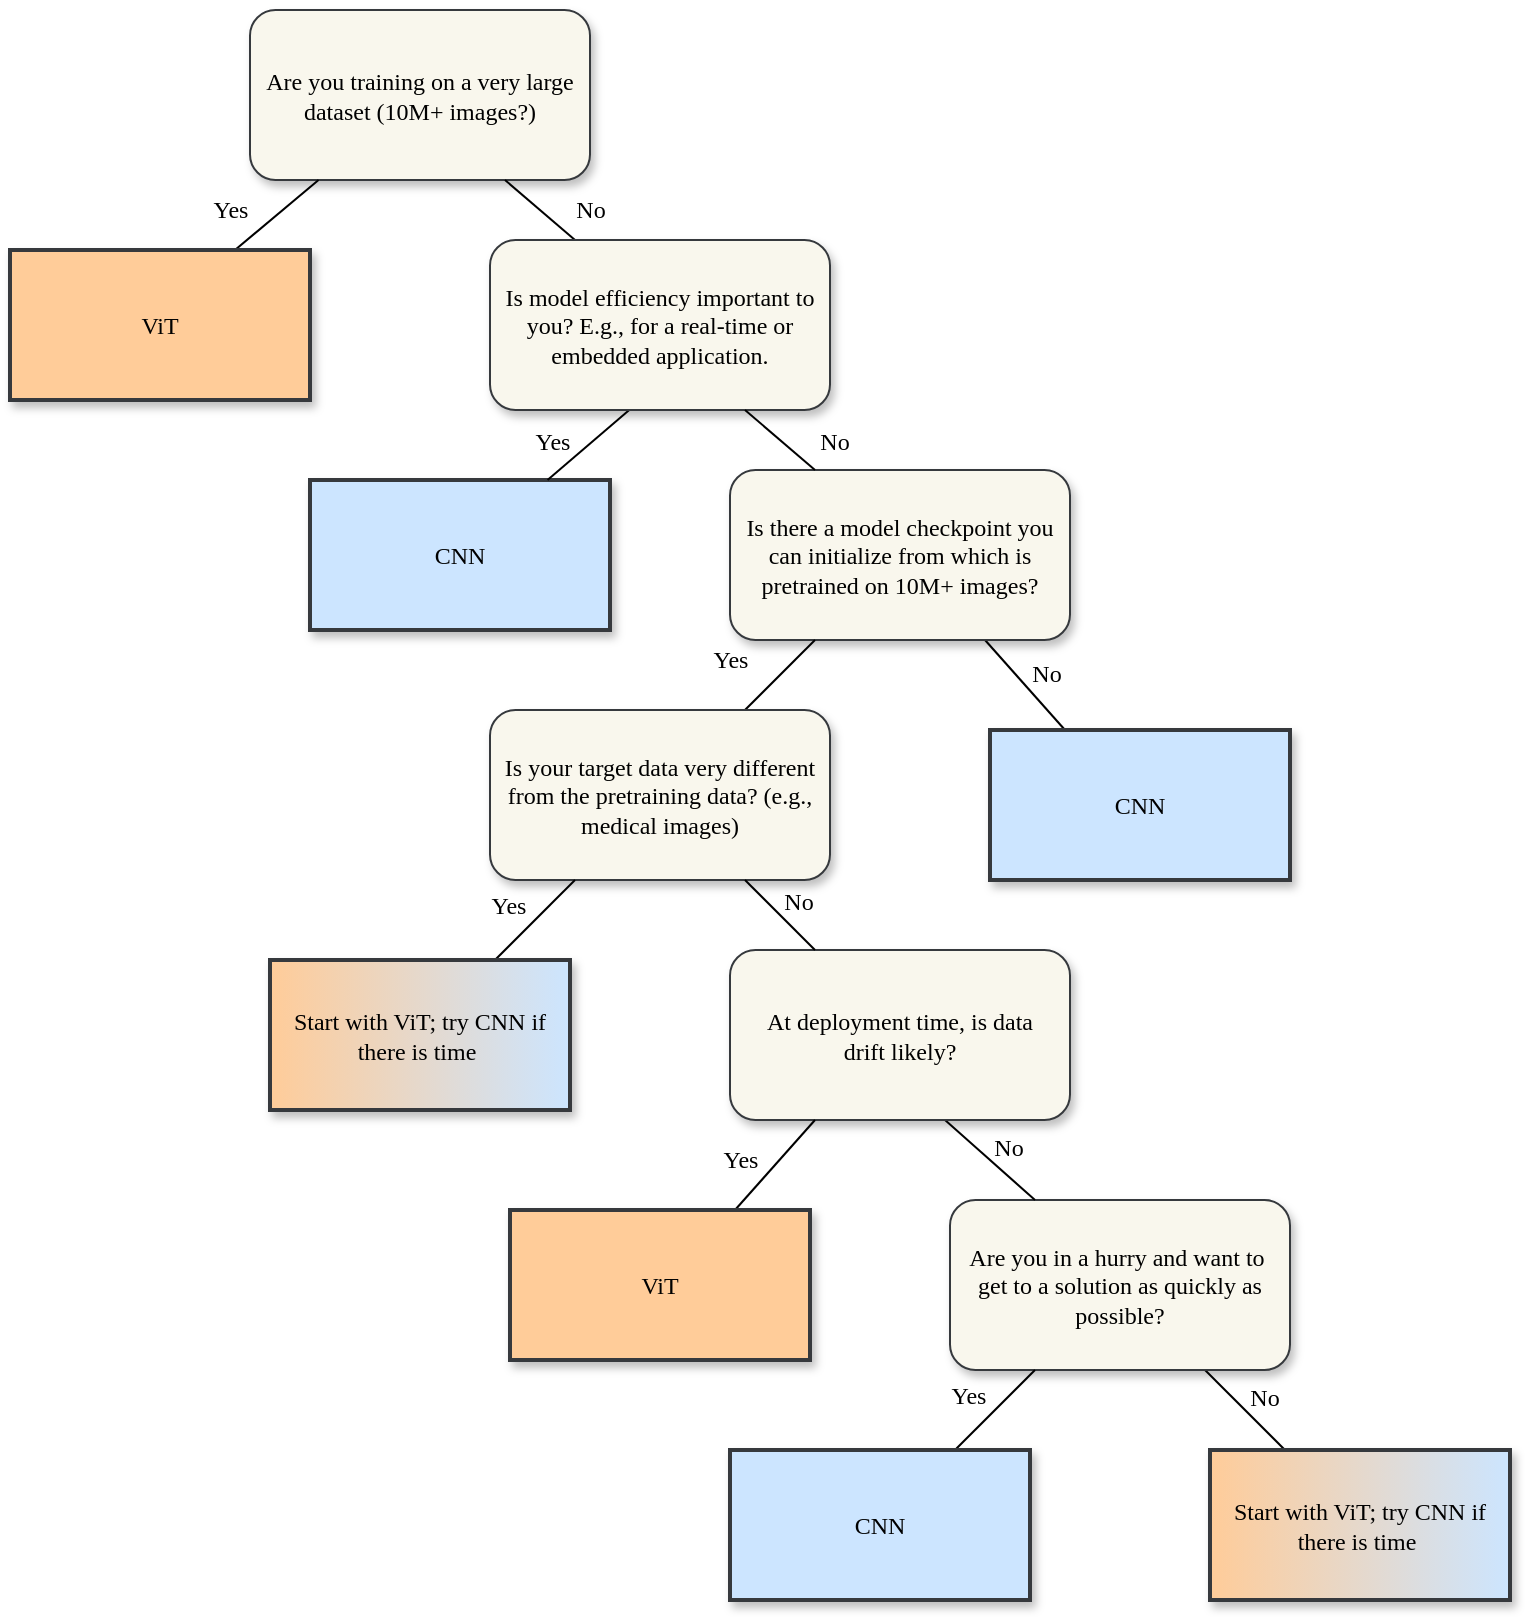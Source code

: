 <mxfile version="24.4.0" type="device">
  <diagram name="Page-1" id="10a91c8b-09ff-31b1-d368-03940ed4cc9e">
    <mxGraphModel dx="1367" dy="769" grid="1" gridSize="10" guides="1" tooltips="1" connect="1" arrows="1" fold="1" page="1" pageScale="1" pageWidth="1100" pageHeight="850" background="none" math="0" shadow="0">
      <root>
        <mxCell id="0" />
        <mxCell id="1" parent="0" />
        <mxCell id="62893188c0fa7362-1" value="Are you training on a very large dataset (10M+ images?)" style="whiteSpace=wrap;html=1;rounded=1;shadow=1;labelBackgroundColor=none;strokeWidth=1;fontFamily=Verdana;fontSize=12;align=center;aspect=fixed;fillColor=#f9f7ed;strokeColor=#36393d;" parent="1" vertex="1">
          <mxGeometry x="280" y="60" width="170" height="85" as="geometry" />
        </mxCell>
        <mxCell id="62893188c0fa7362-4" value="No" style="rounded=0;html=1;labelBackgroundColor=none;startArrow=none;startFill=0;startSize=5;endArrow=none;endFill=0;endSize=5;jettySize=auto;orthogonalLoop=1;strokeWidth=1;fontFamily=Verdana;fontSize=12;entryX=0.25;entryY=0;entryDx=0;entryDy=0;exitX=0.75;exitY=1;exitDx=0;exitDy=0;" parent="1" source="62893188c0fa7362-1" target="KJ6yOaFOZszPi2Id7SwO-2" edge="1">
          <mxGeometry x="0.824" y="16" relative="1" as="geometry">
            <mxPoint as="offset" />
            <mxPoint x="407.5" y="150" as="sourcePoint" />
            <mxPoint x="458.462" y="200" as="targetPoint" />
          </mxGeometry>
        </mxCell>
        <mxCell id="62893188c0fa7362-5" value="Yes" style="rounded=0;html=1;labelBackgroundColor=none;startArrow=none;startFill=0;startSize=5;endArrow=none;endFill=0;endSize=5;jettySize=auto;orthogonalLoop=1;strokeWidth=1;fontFamily=Verdana;fontSize=12;entryX=0.75;entryY=0;entryDx=0;entryDy=0;" parent="1" source="62893188c0fa7362-1" target="KJ6yOaFOZszPi2Id7SwO-1" edge="1">
          <mxGeometry x="0.599" y="-17" relative="1" as="geometry">
            <mxPoint as="offset" />
            <mxPoint x="205" y="180" as="targetPoint" />
          </mxGeometry>
        </mxCell>
        <mxCell id="62893188c0fa7362-10" value="CNN" style="whiteSpace=wrap;html=1;rounded=0;shadow=1;labelBackgroundColor=none;strokeWidth=2;fontFamily=Verdana;fontSize=12;align=center;aspect=fixed;fillColor=#cce5ff;strokeColor=#36393d;" parent="1" vertex="1">
          <mxGeometry x="310" y="295" width="150" height="75" as="geometry" />
        </mxCell>
        <mxCell id="62893188c0fa7362-16" value="Yes" style="rounded=0;html=1;labelBackgroundColor=none;startArrow=none;startFill=0;startSize=5;endArrow=none;endFill=0;endSize=5;jettySize=auto;orthogonalLoop=1;strokeWidth=1;fontFamily=Verdana;fontSize=12" parent="1" target="62893188c0fa7362-10" edge="1">
          <mxGeometry x="0.556" y="-13" relative="1" as="geometry">
            <mxPoint as="offset" />
            <mxPoint x="475.455" y="255" as="sourcePoint" />
          </mxGeometry>
        </mxCell>
        <mxCell id="KJ6yOaFOZszPi2Id7SwO-1" value="ViT" style="whiteSpace=wrap;html=1;rounded=0;shadow=1;labelBackgroundColor=none;strokeWidth=2;fontFamily=Verdana;fontSize=12;align=center;aspect=fixed;fillColor=#ffcc99;strokeColor=#36393d;" parent="1" vertex="1">
          <mxGeometry x="160" y="180" width="150" height="75" as="geometry" />
        </mxCell>
        <mxCell id="KJ6yOaFOZszPi2Id7SwO-2" value="Is model efficiency important to you? E&lt;span style=&quot;background-color: initial;&quot;&gt;.g., for a real-time or embedded application.&lt;/span&gt;" style="whiteSpace=wrap;html=1;rounded=1;shadow=1;labelBackgroundColor=none;strokeWidth=1;fontFamily=Verdana;fontSize=12;align=center;aspect=fixed;fillColor=#f9f7ed;strokeColor=#36393d;" parent="1" vertex="1">
          <mxGeometry x="400" y="175" width="170" height="85" as="geometry" />
        </mxCell>
        <mxCell id="KJ6yOaFOZszPi2Id7SwO-6" value="No" style="rounded=0;html=1;labelBackgroundColor=none;startArrow=none;startFill=0;startSize=5;endArrow=none;endFill=0;endSize=5;jettySize=auto;orthogonalLoop=1;strokeWidth=1;fontFamily=Verdana;fontSize=12;entryX=0.25;entryY=0;entryDx=0;entryDy=0;exitX=0.75;exitY=1;exitDx=0;exitDy=0;" parent="1" source="KJ6yOaFOZszPi2Id7SwO-8" target="KJ6yOaFOZszPi2Id7SwO-11" edge="1">
          <mxGeometry x="0.09" y="11" relative="1" as="geometry">
            <mxPoint as="offset" />
            <mxPoint x="730.003" y="415" as="sourcePoint" />
            <mxPoint x="775.457" y="465" as="targetPoint" />
          </mxGeometry>
        </mxCell>
        <mxCell id="KJ6yOaFOZszPi2Id7SwO-8" value="Is there a model checkpoint you can initialize from which is pretrained on 10M+ images?" style="whiteSpace=wrap;html=1;rounded=1;shadow=1;labelBackgroundColor=none;strokeWidth=1;fontFamily=Verdana;fontSize=12;align=center;aspect=fixed;fillColor=#f9f7ed;strokeColor=#36393d;" parent="1" vertex="1">
          <mxGeometry x="520" y="290" width="170" height="85" as="geometry" />
        </mxCell>
        <mxCell id="KJ6yOaFOZszPi2Id7SwO-9" value="Yes" style="rounded=0;html=1;labelBackgroundColor=none;startArrow=none;startFill=0;startSize=5;endArrow=none;endFill=0;endSize=5;jettySize=auto;orthogonalLoop=1;strokeWidth=1;fontFamily=Verdana;fontSize=12;entryX=0.75;entryY=0;entryDx=0;entryDy=0;exitX=0.25;exitY=1;exitDx=0;exitDy=0;" parent="1" source="KJ6yOaFOZszPi2Id7SwO-8" target="KJ6yOaFOZszPi2Id7SwO-12" edge="1">
          <mxGeometry x="0.5" y="-23" relative="1" as="geometry">
            <mxPoint as="offset" />
            <mxPoint x="610.005" y="415" as="sourcePoint" />
            <mxPoint x="559.55" y="465" as="targetPoint" />
          </mxGeometry>
        </mxCell>
        <mxCell id="KJ6yOaFOZszPi2Id7SwO-10" value="No" style="rounded=0;html=1;labelBackgroundColor=none;startArrow=none;startFill=0;startSize=5;endArrow=none;endFill=0;endSize=5;jettySize=auto;orthogonalLoop=1;strokeWidth=1;fontFamily=Verdana;fontSize=12;entryX=0.25;entryY=0;entryDx=0;entryDy=0;exitX=0.75;exitY=1;exitDx=0;exitDy=0;" parent="1" source="KJ6yOaFOZszPi2Id7SwO-2" target="KJ6yOaFOZszPi2Id7SwO-8" edge="1">
          <mxGeometry x="0.855" y="16" relative="1" as="geometry">
            <mxPoint x="1" as="offset" />
            <mxPoint x="527.5" y="260" as="sourcePoint" />
            <mxPoint x="625.457" y="305" as="targetPoint" />
          </mxGeometry>
        </mxCell>
        <mxCell id="KJ6yOaFOZszPi2Id7SwO-11" value="CNN" style="whiteSpace=wrap;html=1;rounded=0;shadow=1;labelBackgroundColor=none;strokeWidth=2;fontFamily=Verdana;fontSize=12;align=center;aspect=fixed;fillColor=#cce5ff;strokeColor=#36393d;" parent="1" vertex="1">
          <mxGeometry x="650" y="420" width="150" height="75" as="geometry" />
        </mxCell>
        <mxCell id="KJ6yOaFOZszPi2Id7SwO-12" value="Is your target data very different from the pretraining data? (e.g., medical images)" style="whiteSpace=wrap;html=1;rounded=1;shadow=1;labelBackgroundColor=none;strokeWidth=1;fontFamily=Verdana;fontSize=12;align=center;aspect=fixed;fillColor=#f9f7ed;strokeColor=#36393d;" parent="1" vertex="1">
          <mxGeometry x="400" y="410" width="170" height="85" as="geometry" />
        </mxCell>
        <mxCell id="KJ6yOaFOZszPi2Id7SwO-13" value="Yes" style="rounded=0;html=1;labelBackgroundColor=none;startArrow=none;startFill=0;startSize=5;endArrow=none;endFill=0;endSize=5;jettySize=auto;orthogonalLoop=1;strokeWidth=1;fontFamily=Verdana;fontSize=12;exitX=0.25;exitY=1;exitDx=0;exitDy=0;entryX=0.75;entryY=0;entryDx=0;entryDy=0;" parent="1" source="KJ6yOaFOZszPi2Id7SwO-12" target="UWUhjkG9kWp9S7fFH5VX-1" edge="1">
          <mxGeometry x="0.174" y="-15" relative="1" as="geometry">
            <mxPoint as="offset" />
            <mxPoint x="455.455" y="585" as="sourcePoint" />
            <mxPoint x="402.5" y="535" as="targetPoint" />
          </mxGeometry>
        </mxCell>
        <mxCell id="KJ6yOaFOZszPi2Id7SwO-15" value="No" style="rounded=0;html=1;labelBackgroundColor=none;startArrow=none;startFill=0;startSize=5;endArrow=none;endFill=0;endSize=5;jettySize=auto;orthogonalLoop=1;strokeWidth=1;fontFamily=Verdana;fontSize=12;exitX=0.75;exitY=1;exitDx=0;exitDy=0;entryX=0.25;entryY=0;entryDx=0;entryDy=0;" parent="1" source="UWUhjkG9kWp9S7fFH5VX-2" target="xSYe2EdWS3wrfwVNt2mq-5" edge="1">
          <mxGeometry x="0.09" y="11" relative="1" as="geometry">
            <mxPoint as="offset" />
            <mxPoint x="890" y="775" as="sourcePoint" />
            <mxPoint x="807.5" y="780" as="targetPoint" />
          </mxGeometry>
        </mxCell>
        <mxCell id="UWUhjkG9kWp9S7fFH5VX-1" value="Start with ViT; try CNN if there is time&amp;nbsp;" style="whiteSpace=wrap;html=1;rounded=0;shadow=1;labelBackgroundColor=none;strokeWidth=2;fontFamily=Verdana;fontSize=12;align=center;aspect=fixed;fillColor=#ffcc99;strokeColor=#36393d;gradientDirection=east;glass=0;gradientColor=#CCE5FF;" parent="1" vertex="1">
          <mxGeometry x="290" y="535" width="150" height="75" as="geometry" />
        </mxCell>
        <mxCell id="UWUhjkG9kWp9S7fFH5VX-2" value="Are you in a hurry and want to&amp;nbsp;&lt;div&gt;get to a solution as quickly as possible?&lt;/div&gt;" style="whiteSpace=wrap;html=1;rounded=1;shadow=1;labelBackgroundColor=none;strokeWidth=1;fontFamily=Verdana;fontSize=12;align=center;aspect=fixed;fillColor=#f9f7ed;strokeColor=#36393d;" parent="1" vertex="1">
          <mxGeometry x="630" y="655" width="170" height="85" as="geometry" />
        </mxCell>
        <mxCell id="UWUhjkG9kWp9S7fFH5VX-3" value="Yes" style="rounded=0;html=1;labelBackgroundColor=none;startArrow=none;startFill=0;startSize=5;endArrow=none;endFill=0;endSize=5;jettySize=auto;orthogonalLoop=1;strokeWidth=1;fontFamily=Verdana;fontSize=12;exitX=0.25;exitY=1;exitDx=0;exitDy=0;entryX=0.75;entryY=0;entryDx=0;entryDy=0;" parent="1" source="UWUhjkG9kWp9S7fFH5VX-2" target="UWUhjkG9kWp9S7fFH5VX-5" edge="1">
          <mxGeometry x="0.174" y="-15" relative="1" as="geometry">
            <mxPoint as="offset" />
            <mxPoint x="665.455" y="940" as="sourcePoint" />
            <mxPoint x="613" y="890" as="targetPoint" />
          </mxGeometry>
        </mxCell>
        <mxCell id="UWUhjkG9kWp9S7fFH5VX-4" value="No" style="rounded=0;html=1;labelBackgroundColor=none;startArrow=none;startFill=0;startSize=5;endArrow=none;endFill=0;endSize=5;jettySize=auto;orthogonalLoop=1;strokeWidth=1;fontFamily=Verdana;fontSize=12;exitX=0.75;exitY=1;exitDx=0;exitDy=0;entryX=0.25;entryY=0;entryDx=0;entryDy=0;" parent="1" target="UWUhjkG9kWp9S7fFH5VX-2" edge="1">
          <mxGeometry x="0.09" y="11" relative="1" as="geometry">
            <mxPoint as="offset" />
            <mxPoint x="627.5" y="615" as="sourcePoint" />
            <mxPoint x="720.5" y="655" as="targetPoint" />
          </mxGeometry>
        </mxCell>
        <mxCell id="UWUhjkG9kWp9S7fFH5VX-5" value="CNN" style="whiteSpace=wrap;html=1;rounded=0;shadow=1;labelBackgroundColor=none;strokeWidth=2;fontFamily=Verdana;fontSize=12;align=center;aspect=fixed;fillColor=#cce5ff;strokeColor=#36393d;" parent="1" vertex="1">
          <mxGeometry x="520" y="780" width="150" height="75" as="geometry" />
        </mxCell>
        <mxCell id="xSYe2EdWS3wrfwVNt2mq-1" value="At deployment time, is data&lt;div&gt;drift likely?&lt;/div&gt;" style="whiteSpace=wrap;html=1;rounded=1;shadow=1;labelBackgroundColor=none;strokeWidth=1;fontFamily=Verdana;fontSize=12;align=center;aspect=fixed;fillColor=#f9f7ed;strokeColor=#36393d;" vertex="1" parent="1">
          <mxGeometry x="520" y="530" width="170" height="85" as="geometry" />
        </mxCell>
        <mxCell id="xSYe2EdWS3wrfwVNt2mq-2" value="Yes" style="rounded=0;html=1;labelBackgroundColor=none;startArrow=none;startFill=0;startSize=5;endArrow=none;endFill=0;endSize=5;jettySize=auto;orthogonalLoop=1;strokeWidth=1;fontFamily=Verdana;fontSize=12;entryX=0.75;entryY=0;entryDx=0;entryDy=0;exitX=0.25;exitY=1;exitDx=0;exitDy=0;" edge="1" target="xSYe2EdWS3wrfwVNt2mq-3" parent="1" source="xSYe2EdWS3wrfwVNt2mq-1">
          <mxGeometry x="0.329" y="-15" relative="1" as="geometry">
            <mxPoint as="offset" />
            <mxPoint x="745" y="625" as="targetPoint" />
            <mxPoint x="854" y="590" as="sourcePoint" />
          </mxGeometry>
        </mxCell>
        <mxCell id="xSYe2EdWS3wrfwVNt2mq-3" value="ViT" style="whiteSpace=wrap;html=1;rounded=0;shadow=1;labelBackgroundColor=none;strokeWidth=2;fontFamily=Verdana;fontSize=12;align=center;aspect=fixed;fillColor=#ffcc99;strokeColor=#36393d;" vertex="1" parent="1">
          <mxGeometry x="410" y="660" width="150" height="75" as="geometry" />
        </mxCell>
        <mxCell id="xSYe2EdWS3wrfwVNt2mq-4" value="No" style="rounded=0;html=1;labelBackgroundColor=none;startArrow=none;startFill=0;startSize=5;endArrow=none;endFill=0;endSize=5;jettySize=auto;orthogonalLoop=1;strokeWidth=1;fontFamily=Verdana;fontSize=12;exitX=0.75;exitY=1;exitDx=0;exitDy=0;entryX=0.25;entryY=0;entryDx=0;entryDy=0;" edge="1" parent="1" source="KJ6yOaFOZszPi2Id7SwO-12" target="xSYe2EdWS3wrfwVNt2mq-1">
          <mxGeometry x="0.09" y="11" relative="1" as="geometry">
            <mxPoint as="offset" />
            <mxPoint x="540" y="500" as="sourcePoint" />
            <mxPoint x="585.5" y="535" as="targetPoint" />
          </mxGeometry>
        </mxCell>
        <mxCell id="xSYe2EdWS3wrfwVNt2mq-5" value="Start with ViT; try CNN if there is time&amp;nbsp;" style="whiteSpace=wrap;html=1;rounded=0;shadow=1;labelBackgroundColor=none;strokeWidth=2;fontFamily=Verdana;fontSize=12;align=center;aspect=fixed;fillColor=#ffcc99;strokeColor=#36393d;gradientDirection=east;glass=0;gradientColor=#CCE5FF;" vertex="1" parent="1">
          <mxGeometry x="760" y="780" width="150" height="75" as="geometry" />
        </mxCell>
      </root>
    </mxGraphModel>
  </diagram>
</mxfile>
